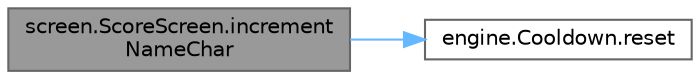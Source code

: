 digraph "screen.ScoreScreen.incrementNameChar"
{
 // LATEX_PDF_SIZE
  bgcolor="transparent";
  edge [fontname=Helvetica,fontsize=10,labelfontname=Helvetica,labelfontsize=10];
  node [fontname=Helvetica,fontsize=10,shape=box,height=0.2,width=0.4];
  rankdir="LR";
  Node1 [id="Node000001",label="screen.ScoreScreen.increment\lNameChar",height=0.2,width=0.4,color="gray40", fillcolor="grey60", style="filled", fontcolor="black",tooltip=" "];
  Node1 -> Node2 [id="edge1_Node000001_Node000002",color="steelblue1",style="solid",tooltip=" "];
  Node2 [id="Node000002",label="engine.Cooldown.reset",height=0.2,width=0.4,color="grey40", fillcolor="white", style="filled",URL="$classengine_1_1_cooldown.html#abcb3cea769834552c6a81075f5d17dc7",tooltip="Restarts the cooldown."];
}
